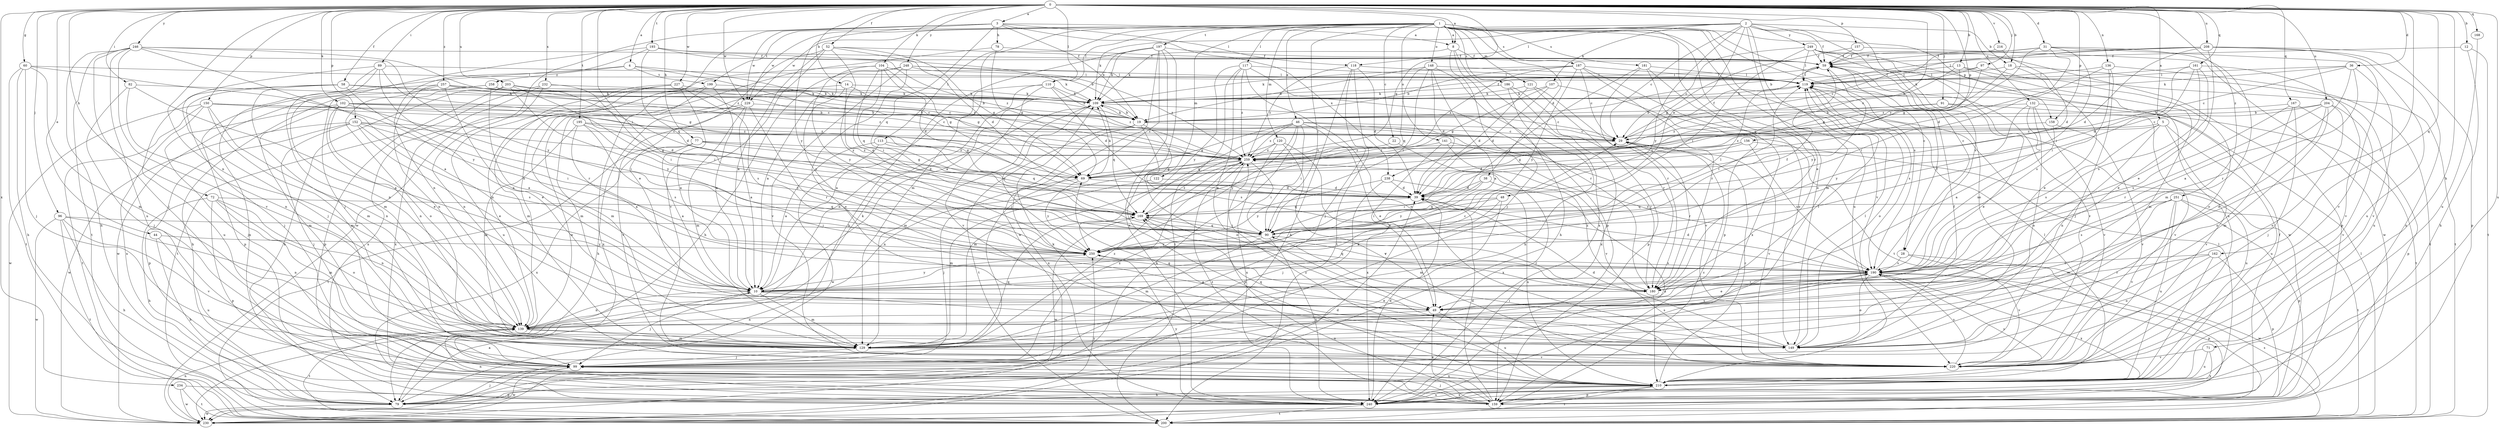 strict digraph  {
0;
1;
2;
3;
4;
5;
8;
10;
12;
13;
14;
18;
19;
22;
28;
29;
31;
36;
38;
39;
44;
46;
48;
49;
52;
58;
59;
60;
69;
71;
72;
77;
78;
79;
82;
89;
90;
91;
96;
97;
99;
102;
104;
107;
109;
110;
113;
117;
118;
119;
120;
121;
122;
129;
132;
136;
139;
141;
148;
149;
150;
152;
156;
157;
158;
159;
161;
162;
167;
168;
169;
180;
181;
186;
187;
190;
193;
195;
197;
199;
200;
203;
204;
208;
210;
216;
220;
227;
229;
230;
232;
234;
238;
240;
246;
248;
249;
250;
251;
257;
258;
259;
0 -> 3  [label=a];
0 -> 4  [label=a];
0 -> 5  [label=a];
0 -> 8  [label=a];
0 -> 12  [label=b];
0 -> 13  [label=b];
0 -> 14  [label=b];
0 -> 18  [label=b];
0 -> 31  [label=d];
0 -> 36  [label=d];
0 -> 44  [label=e];
0 -> 52  [label=f];
0 -> 58  [label=f];
0 -> 60  [label=g];
0 -> 69  [label=g];
0 -> 71  [label=h];
0 -> 72  [label=h];
0 -> 77  [label=h];
0 -> 82  [label=i];
0 -> 89  [label=i];
0 -> 90  [label=i];
0 -> 91  [label=j];
0 -> 96  [label=j];
0 -> 97  [label=j];
0 -> 102  [label=k];
0 -> 104  [label=k];
0 -> 110  [label=l];
0 -> 132  [label=n];
0 -> 136  [label=n];
0 -> 139  [label=n];
0 -> 150  [label=p];
0 -> 152  [label=p];
0 -> 156  [label=p];
0 -> 157  [label=p];
0 -> 158  [label=p];
0 -> 161  [label=q];
0 -> 162  [label=q];
0 -> 167  [label=q];
0 -> 168  [label=q];
0 -> 180  [label=r];
0 -> 193  [label=t];
0 -> 195  [label=t];
0 -> 203  [label=u];
0 -> 204  [label=u];
0 -> 208  [label=u];
0 -> 210  [label=u];
0 -> 216  [label=v];
0 -> 227  [label=w];
0 -> 229  [label=w];
0 -> 232  [label=x];
0 -> 234  [label=x];
0 -> 238  [label=x];
0 -> 246  [label=y];
0 -> 248  [label=y];
0 -> 251  [label=z];
0 -> 257  [label=z];
1 -> 8  [label=a];
1 -> 22  [label=c];
1 -> 28  [label=c];
1 -> 38  [label=d];
1 -> 46  [label=e];
1 -> 90  [label=i];
1 -> 110  [label=l];
1 -> 113  [label=l];
1 -> 117  [label=l];
1 -> 120  [label=m];
1 -> 121  [label=m];
1 -> 122  [label=m];
1 -> 129  [label=m];
1 -> 141  [label=o];
1 -> 148  [label=o];
1 -> 149  [label=o];
1 -> 158  [label=p];
1 -> 180  [label=r];
1 -> 181  [label=s];
1 -> 186  [label=s];
1 -> 187  [label=s];
1 -> 190  [label=s];
1 -> 197  [label=t];
1 -> 199  [label=t];
1 -> 210  [label=u];
1 -> 220  [label=v];
1 -> 229  [label=w];
2 -> 18  [label=b];
2 -> 28  [label=c];
2 -> 29  [label=c];
2 -> 48  [label=e];
2 -> 49  [label=e];
2 -> 59  [label=f];
2 -> 107  [label=k];
2 -> 109  [label=k];
2 -> 118  [label=l];
2 -> 129  [label=m];
2 -> 190  [label=s];
2 -> 229  [label=w];
2 -> 249  [label=y];
2 -> 250  [label=y];
3 -> 8  [label=a];
3 -> 19  [label=b];
3 -> 78  [label=h];
3 -> 118  [label=l];
3 -> 139  [label=n];
3 -> 169  [label=q];
3 -> 229  [label=w];
3 -> 230  [label=w];
3 -> 238  [label=x];
3 -> 250  [label=y];
4 -> 69  [label=g];
4 -> 199  [label=t];
4 -> 240  [label=x];
4 -> 258  [label=z];
4 -> 259  [label=z];
5 -> 29  [label=c];
5 -> 139  [label=n];
5 -> 190  [label=s];
5 -> 210  [label=u];
5 -> 220  [label=v];
5 -> 259  [label=z];
8 -> 59  [label=f];
8 -> 99  [label=j];
8 -> 109  [label=k];
8 -> 159  [label=p];
8 -> 240  [label=x];
10 -> 29  [label=c];
10 -> 49  [label=e];
10 -> 99  [label=j];
10 -> 129  [label=m];
10 -> 139  [label=n];
10 -> 149  [label=o];
10 -> 250  [label=y];
12 -> 59  [label=f];
12 -> 79  [label=h];
12 -> 200  [label=t];
13 -> 29  [label=c];
13 -> 119  [label=l];
13 -> 129  [label=m];
13 -> 149  [label=o];
13 -> 259  [label=z];
14 -> 19  [label=b];
14 -> 109  [label=k];
14 -> 129  [label=m];
14 -> 169  [label=q];
14 -> 250  [label=y];
18 -> 49  [label=e];
18 -> 69  [label=g];
18 -> 119  [label=l];
18 -> 200  [label=t];
19 -> 29  [label=c];
19 -> 109  [label=k];
19 -> 149  [label=o];
19 -> 190  [label=s];
19 -> 200  [label=t];
19 -> 240  [label=x];
22 -> 240  [label=x];
22 -> 259  [label=z];
28 -> 190  [label=s];
28 -> 220  [label=v];
28 -> 230  [label=w];
29 -> 59  [label=f];
29 -> 180  [label=r];
29 -> 220  [label=v];
29 -> 259  [label=z];
31 -> 29  [label=c];
31 -> 39  [label=d];
31 -> 59  [label=f];
31 -> 69  [label=g];
31 -> 90  [label=i];
31 -> 129  [label=m];
31 -> 220  [label=v];
36 -> 10  [label=a];
36 -> 29  [label=c];
36 -> 109  [label=k];
36 -> 119  [label=l];
36 -> 180  [label=r];
36 -> 220  [label=v];
38 -> 39  [label=d];
38 -> 90  [label=i];
38 -> 240  [label=x];
38 -> 250  [label=y];
39 -> 169  [label=q];
44 -> 79  [label=h];
44 -> 210  [label=u];
44 -> 250  [label=y];
46 -> 29  [label=c];
46 -> 49  [label=e];
46 -> 69  [label=g];
46 -> 79  [label=h];
46 -> 90  [label=i];
46 -> 169  [label=q];
46 -> 180  [label=r];
46 -> 250  [label=y];
46 -> 259  [label=z];
48 -> 10  [label=a];
48 -> 90  [label=i];
48 -> 129  [label=m];
48 -> 169  [label=q];
49 -> 139  [label=n];
49 -> 210  [label=u];
52 -> 10  [label=a];
52 -> 39  [label=d];
52 -> 49  [label=e];
52 -> 59  [label=f];
52 -> 69  [label=g];
52 -> 220  [label=v];
52 -> 250  [label=y];
58 -> 10  [label=a];
58 -> 29  [label=c];
58 -> 99  [label=j];
58 -> 109  [label=k];
58 -> 129  [label=m];
58 -> 210  [label=u];
59 -> 119  [label=l];
59 -> 220  [label=v];
59 -> 250  [label=y];
60 -> 79  [label=h];
60 -> 99  [label=j];
60 -> 119  [label=l];
60 -> 129  [label=m];
60 -> 200  [label=t];
60 -> 250  [label=y];
69 -> 39  [label=d];
69 -> 99  [label=j];
69 -> 109  [label=k];
69 -> 250  [label=y];
71 -> 210  [label=u];
71 -> 220  [label=v];
71 -> 240  [label=x];
72 -> 79  [label=h];
72 -> 129  [label=m];
72 -> 139  [label=n];
72 -> 149  [label=o];
72 -> 159  [label=p];
72 -> 169  [label=q];
77 -> 10  [label=a];
77 -> 39  [label=d];
77 -> 69  [label=g];
77 -> 200  [label=t];
77 -> 240  [label=x];
77 -> 259  [label=z];
78 -> 59  [label=f];
78 -> 69  [label=g];
78 -> 230  [label=w];
79 -> 10  [label=a];
79 -> 99  [label=j];
79 -> 230  [label=w];
82 -> 10  [label=a];
82 -> 99  [label=j];
82 -> 109  [label=k];
82 -> 139  [label=n];
89 -> 69  [label=g];
89 -> 99  [label=j];
89 -> 119  [label=l];
89 -> 129  [label=m];
89 -> 139  [label=n];
89 -> 180  [label=r];
90 -> 119  [label=l];
90 -> 129  [label=m];
90 -> 169  [label=q];
90 -> 180  [label=r];
90 -> 240  [label=x];
90 -> 250  [label=y];
91 -> 19  [label=b];
91 -> 49  [label=e];
91 -> 220  [label=v];
91 -> 259  [label=z];
96 -> 79  [label=h];
96 -> 90  [label=i];
96 -> 139  [label=n];
96 -> 200  [label=t];
96 -> 220  [label=v];
96 -> 230  [label=w];
97 -> 109  [label=k];
97 -> 119  [label=l];
97 -> 210  [label=u];
97 -> 259  [label=z];
99 -> 210  [label=u];
99 -> 230  [label=w];
99 -> 259  [label=z];
102 -> 19  [label=b];
102 -> 29  [label=c];
102 -> 49  [label=e];
102 -> 90  [label=i];
102 -> 99  [label=j];
102 -> 129  [label=m];
102 -> 139  [label=n];
102 -> 259  [label=z];
104 -> 39  [label=d];
104 -> 69  [label=g];
104 -> 90  [label=i];
104 -> 119  [label=l];
104 -> 139  [label=n];
104 -> 169  [label=q];
104 -> 250  [label=y];
107 -> 39  [label=d];
107 -> 69  [label=g];
107 -> 109  [label=k];
107 -> 200  [label=t];
109 -> 19  [label=b];
109 -> 29  [label=c];
109 -> 59  [label=f];
109 -> 129  [label=m];
109 -> 169  [label=q];
109 -> 250  [label=y];
110 -> 10  [label=a];
110 -> 39  [label=d];
110 -> 109  [label=k];
110 -> 139  [label=n];
110 -> 220  [label=v];
110 -> 259  [label=z];
113 -> 10  [label=a];
113 -> 169  [label=q];
113 -> 230  [label=w];
113 -> 259  [label=z];
117 -> 49  [label=e];
117 -> 119  [label=l];
117 -> 149  [label=o];
117 -> 180  [label=r];
117 -> 200  [label=t];
117 -> 250  [label=y];
117 -> 259  [label=z];
118 -> 39  [label=d];
118 -> 79  [label=h];
118 -> 99  [label=j];
118 -> 119  [label=l];
118 -> 200  [label=t];
118 -> 259  [label=z];
119 -> 109  [label=k];
119 -> 149  [label=o];
119 -> 190  [label=s];
120 -> 49  [label=e];
120 -> 129  [label=m];
120 -> 220  [label=v];
120 -> 240  [label=x];
120 -> 259  [label=z];
121 -> 39  [label=d];
121 -> 109  [label=k];
121 -> 159  [label=p];
121 -> 220  [label=v];
122 -> 39  [label=d];
122 -> 129  [label=m];
129 -> 99  [label=j];
129 -> 169  [label=q];
129 -> 190  [label=s];
129 -> 220  [label=v];
129 -> 259  [label=z];
132 -> 10  [label=a];
132 -> 19  [label=b];
132 -> 149  [label=o];
132 -> 200  [label=t];
132 -> 220  [label=v];
132 -> 250  [label=y];
136 -> 90  [label=i];
136 -> 99  [label=j];
136 -> 119  [label=l];
136 -> 190  [label=s];
136 -> 200  [label=t];
139 -> 109  [label=k];
139 -> 119  [label=l];
139 -> 129  [label=m];
139 -> 149  [label=o];
139 -> 190  [label=s];
139 -> 200  [label=t];
141 -> 190  [label=s];
141 -> 220  [label=v];
141 -> 240  [label=x];
141 -> 259  [label=z];
148 -> 10  [label=a];
148 -> 19  [label=b];
148 -> 39  [label=d];
148 -> 79  [label=h];
148 -> 90  [label=i];
148 -> 119  [label=l];
148 -> 169  [label=q];
149 -> 39  [label=d];
149 -> 59  [label=f];
149 -> 69  [label=g];
149 -> 119  [label=l];
149 -> 169  [label=q];
150 -> 19  [label=b];
150 -> 39  [label=d];
150 -> 129  [label=m];
150 -> 139  [label=n];
150 -> 200  [label=t];
150 -> 230  [label=w];
150 -> 240  [label=x];
150 -> 259  [label=z];
152 -> 29  [label=c];
152 -> 49  [label=e];
152 -> 69  [label=g];
152 -> 90  [label=i];
152 -> 99  [label=j];
152 -> 159  [label=p];
152 -> 190  [label=s];
152 -> 230  [label=w];
156 -> 39  [label=d];
156 -> 69  [label=g];
156 -> 190  [label=s];
156 -> 210  [label=u];
156 -> 259  [label=z];
157 -> 59  [label=f];
157 -> 69  [label=g];
157 -> 230  [label=w];
158 -> 29  [label=c];
158 -> 190  [label=s];
158 -> 220  [label=v];
159 -> 29  [label=c];
159 -> 39  [label=d];
159 -> 49  [label=e];
159 -> 99  [label=j];
159 -> 139  [label=n];
159 -> 259  [label=z];
161 -> 39  [label=d];
161 -> 49  [label=e];
161 -> 90  [label=i];
161 -> 119  [label=l];
161 -> 190  [label=s];
161 -> 220  [label=v];
162 -> 149  [label=o];
162 -> 159  [label=p];
162 -> 180  [label=r];
162 -> 190  [label=s];
162 -> 210  [label=u];
167 -> 19  [label=b];
167 -> 99  [label=j];
167 -> 149  [label=o];
167 -> 159  [label=p];
167 -> 190  [label=s];
168 -> 210  [label=u];
169 -> 90  [label=i];
169 -> 180  [label=r];
169 -> 230  [label=w];
169 -> 259  [label=z];
180 -> 169  [label=q];
180 -> 210  [label=u];
180 -> 259  [label=z];
181 -> 90  [label=i];
181 -> 119  [label=l];
181 -> 159  [label=p];
181 -> 180  [label=r];
181 -> 240  [label=x];
186 -> 79  [label=h];
186 -> 109  [label=k];
186 -> 180  [label=r];
186 -> 240  [label=x];
187 -> 19  [label=b];
187 -> 29  [label=c];
187 -> 109  [label=k];
187 -> 119  [label=l];
187 -> 149  [label=o];
187 -> 180  [label=r];
187 -> 250  [label=y];
187 -> 259  [label=z];
190 -> 10  [label=a];
190 -> 39  [label=d];
190 -> 49  [label=e];
190 -> 59  [label=f];
190 -> 149  [label=o];
190 -> 159  [label=p];
190 -> 180  [label=r];
190 -> 240  [label=x];
193 -> 19  [label=b];
193 -> 59  [label=f];
193 -> 99  [label=j];
193 -> 139  [label=n];
193 -> 169  [label=q];
193 -> 259  [label=z];
195 -> 10  [label=a];
195 -> 29  [label=c];
195 -> 69  [label=g];
195 -> 129  [label=m];
195 -> 190  [label=s];
195 -> 250  [label=y];
197 -> 10  [label=a];
197 -> 59  [label=f];
197 -> 79  [label=h];
197 -> 99  [label=j];
197 -> 109  [label=k];
197 -> 210  [label=u];
197 -> 230  [label=w];
197 -> 240  [label=x];
199 -> 10  [label=a];
199 -> 109  [label=k];
199 -> 129  [label=m];
199 -> 240  [label=x];
200 -> 119  [label=l];
200 -> 190  [label=s];
203 -> 39  [label=d];
203 -> 79  [label=h];
203 -> 90  [label=i];
203 -> 109  [label=k];
203 -> 159  [label=p];
203 -> 250  [label=y];
204 -> 19  [label=b];
204 -> 29  [label=c];
204 -> 49  [label=e];
204 -> 129  [label=m];
204 -> 149  [label=o];
204 -> 180  [label=r];
204 -> 220  [label=v];
208 -> 19  [label=b];
208 -> 39  [label=d];
208 -> 49  [label=e];
208 -> 59  [label=f];
208 -> 119  [label=l];
208 -> 159  [label=p];
208 -> 210  [label=u];
208 -> 240  [label=x];
210 -> 29  [label=c];
210 -> 79  [label=h];
210 -> 109  [label=k];
210 -> 119  [label=l];
210 -> 159  [label=p];
210 -> 190  [label=s];
210 -> 200  [label=t];
210 -> 240  [label=x];
210 -> 259  [label=z];
216 -> 39  [label=d];
216 -> 59  [label=f];
220 -> 90  [label=i];
220 -> 190  [label=s];
227 -> 10  [label=a];
227 -> 109  [label=k];
227 -> 129  [label=m];
227 -> 190  [label=s];
227 -> 210  [label=u];
227 -> 240  [label=x];
229 -> 10  [label=a];
229 -> 19  [label=b];
229 -> 79  [label=h];
229 -> 129  [label=m];
229 -> 180  [label=r];
229 -> 220  [label=v];
230 -> 39  [label=d];
230 -> 139  [label=n];
230 -> 250  [label=y];
232 -> 90  [label=i];
232 -> 109  [label=k];
232 -> 139  [label=n];
232 -> 200  [label=t];
232 -> 240  [label=x];
234 -> 159  [label=p];
234 -> 200  [label=t];
234 -> 230  [label=w];
238 -> 39  [label=d];
238 -> 99  [label=j];
238 -> 210  [label=u];
238 -> 250  [label=y];
240 -> 39  [label=d];
240 -> 59  [label=f];
240 -> 119  [label=l];
240 -> 200  [label=t];
240 -> 210  [label=u];
240 -> 250  [label=y];
246 -> 10  [label=a];
246 -> 59  [label=f];
246 -> 79  [label=h];
246 -> 99  [label=j];
246 -> 200  [label=t];
246 -> 210  [label=u];
246 -> 220  [label=v];
246 -> 250  [label=y];
246 -> 259  [label=z];
248 -> 10  [label=a];
248 -> 79  [label=h];
248 -> 109  [label=k];
248 -> 119  [label=l];
248 -> 149  [label=o];
248 -> 220  [label=v];
248 -> 259  [label=z];
249 -> 29  [label=c];
249 -> 59  [label=f];
249 -> 90  [label=i];
249 -> 119  [label=l];
249 -> 149  [label=o];
249 -> 159  [label=p];
249 -> 210  [label=u];
249 -> 230  [label=w];
250 -> 59  [label=f];
250 -> 119  [label=l];
250 -> 190  [label=s];
251 -> 129  [label=m];
251 -> 159  [label=p];
251 -> 169  [label=q];
251 -> 190  [label=s];
251 -> 200  [label=t];
251 -> 210  [label=u];
251 -> 220  [label=v];
257 -> 29  [label=c];
257 -> 49  [label=e];
257 -> 109  [label=k];
257 -> 139  [label=n];
257 -> 149  [label=o];
257 -> 159  [label=p];
257 -> 259  [label=z];
258 -> 10  [label=a];
258 -> 19  [label=b];
258 -> 29  [label=c];
258 -> 79  [label=h];
258 -> 109  [label=k];
258 -> 230  [label=w];
259 -> 69  [label=g];
259 -> 90  [label=i];
259 -> 139  [label=n];
259 -> 159  [label=p];
}
